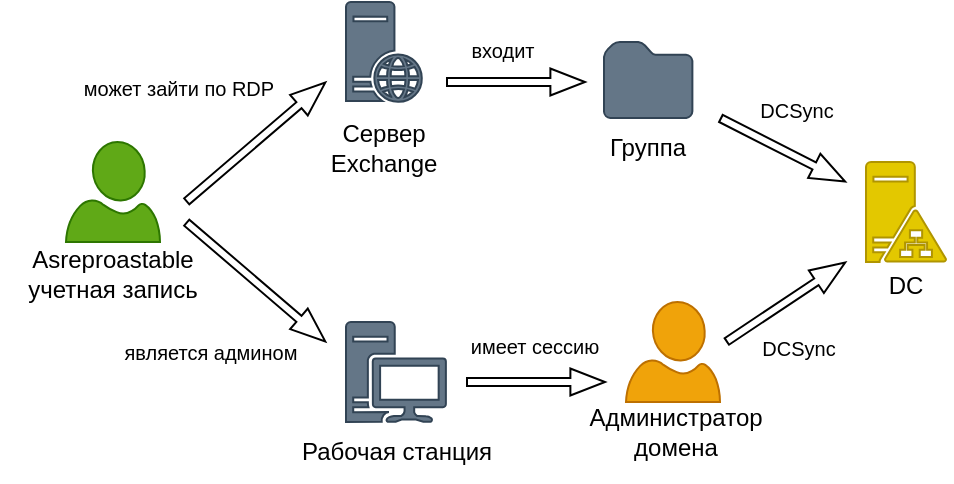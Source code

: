 <mxfile version="21.1.4" type="device">
  <diagram name="Страница 1" id="W1O85sG92k9qmVrpLrZl">
    <mxGraphModel dx="691" dy="378" grid="1" gridSize="10" guides="1" tooltips="1" connect="1" arrows="1" fold="1" page="1" pageScale="1" pageWidth="827" pageHeight="1169" math="0" shadow="0">
      <root>
        <mxCell id="0" />
        <mxCell id="1" parent="0" />
        <mxCell id="S-FpIrsLtHcP34AIuuvS-6" value="" style="sketch=0;aspect=fixed;pointerEvents=1;shadow=0;dashed=0;html=1;labelPosition=center;verticalLabelPosition=bottom;verticalAlign=top;align=center;shape=mxgraph.mscae.enterprise.workstation_client;fillColor=#647687;strokeColor=#314354;fontColor=#ffffff;" vertex="1" parent="1">
          <mxGeometry x="260" y="520" width="50" height="50" as="geometry" />
        </mxCell>
        <mxCell id="S-FpIrsLtHcP34AIuuvS-7" value="" style="sketch=0;aspect=fixed;pointerEvents=1;shadow=0;dashed=0;html=1;strokeColor=#2D7600;labelPosition=center;verticalLabelPosition=bottom;verticalAlign=top;align=center;fillColor=#60a917;shape=mxgraph.azure.user;fontColor=#ffffff;" vertex="1" parent="1">
          <mxGeometry x="120" y="430" width="47" height="50" as="geometry" />
        </mxCell>
        <mxCell id="S-FpIrsLtHcP34AIuuvS-8" value="" style="sketch=0;aspect=fixed;pointerEvents=1;shadow=0;dashed=0;html=1;labelPosition=center;verticalLabelPosition=bottom;verticalAlign=top;align=center;shape=mxgraph.mscae.enterprise.web_server;fillColor=#647687;strokeColor=#314354;fontColor=#ffffff;" vertex="1" parent="1">
          <mxGeometry x="260" y="360" width="38" height="50" as="geometry" />
        </mxCell>
        <mxCell id="S-FpIrsLtHcP34AIuuvS-9" value="" style="sketch=0;aspect=fixed;pointerEvents=1;shadow=0;dashed=0;html=1;strokeColor=#B09500;labelPosition=center;verticalLabelPosition=bottom;verticalAlign=top;align=center;fillColor=#e3c800;shape=mxgraph.mscae.enterprise.ad_fs;fontColor=#000000;" vertex="1" parent="1">
          <mxGeometry x="520" y="440" width="40" height="50" as="geometry" />
        </mxCell>
        <mxCell id="S-FpIrsLtHcP34AIuuvS-10" value="" style="shape=flexArrow;endArrow=classic;html=1;rounded=0;width=3.953;endSize=5.437;endWidth=8.594;" edge="1" parent="1">
          <mxGeometry width="50" height="50" relative="1" as="geometry">
            <mxPoint x="180" y="460" as="sourcePoint" />
            <mxPoint x="250" y="400" as="targetPoint" />
          </mxGeometry>
        </mxCell>
        <mxCell id="S-FpIrsLtHcP34AIuuvS-11" value="" style="shape=flexArrow;endArrow=classic;html=1;rounded=0;width=3.953;endSize=5.437;endWidth=8.594;" edge="1" parent="1">
          <mxGeometry width="50" height="50" relative="1" as="geometry">
            <mxPoint x="180" y="470" as="sourcePoint" />
            <mxPoint x="250" y="530" as="targetPoint" />
          </mxGeometry>
        </mxCell>
        <mxCell id="S-FpIrsLtHcP34AIuuvS-12" value="" style="shape=flexArrow;endArrow=classic;html=1;rounded=0;width=3.953;endSize=5.437;endWidth=8.594;" edge="1" parent="1">
          <mxGeometry width="50" height="50" relative="1" as="geometry">
            <mxPoint x="320" y="550" as="sourcePoint" />
            <mxPoint x="390" y="550" as="targetPoint" />
          </mxGeometry>
        </mxCell>
        <mxCell id="S-FpIrsLtHcP34AIuuvS-13" value="" style="shape=flexArrow;endArrow=classic;html=1;rounded=0;width=3.953;endSize=5.437;endWidth=8.594;" edge="1" parent="1">
          <mxGeometry width="50" height="50" relative="1" as="geometry">
            <mxPoint x="310" y="400" as="sourcePoint" />
            <mxPoint x="380" y="400" as="targetPoint" />
          </mxGeometry>
        </mxCell>
        <mxCell id="S-FpIrsLtHcP34AIuuvS-14" value="" style="sketch=0;aspect=fixed;pointerEvents=1;shadow=0;dashed=0;html=1;strokeColor=#BD7000;labelPosition=center;verticalLabelPosition=bottom;verticalAlign=top;align=center;fillColor=#f0a30a;shape=mxgraph.azure.user;fontColor=#000000;" vertex="1" parent="1">
          <mxGeometry x="400" y="510" width="47" height="50" as="geometry" />
        </mxCell>
        <mxCell id="S-FpIrsLtHcP34AIuuvS-15" value="" style="shape=flexArrow;endArrow=classic;html=1;rounded=0;width=3.953;endSize=5.437;endWidth=8.594;" edge="1" parent="1">
          <mxGeometry width="50" height="50" relative="1" as="geometry">
            <mxPoint x="450" y="530" as="sourcePoint" />
            <mxPoint x="510" y="490" as="targetPoint" />
          </mxGeometry>
        </mxCell>
        <mxCell id="S-FpIrsLtHcP34AIuuvS-16" value="&lt;div&gt;Asreproastable &lt;br&gt;&lt;/div&gt;&lt;div&gt;учетная запись&lt;br&gt;&lt;/div&gt;" style="text;html=1;strokeColor=none;fillColor=none;align=center;verticalAlign=middle;whiteSpace=wrap;rounded=0;" vertex="1" parent="1">
          <mxGeometry x="87" y="481" width="113" height="30" as="geometry" />
        </mxCell>
        <mxCell id="S-FpIrsLtHcP34AIuuvS-17" value="&lt;div&gt;Сервер &lt;br&gt;&lt;/div&gt;&lt;div&gt;Exchange &lt;/div&gt;" style="text;html=1;strokeColor=none;fillColor=none;align=center;verticalAlign=middle;whiteSpace=wrap;rounded=0;" vertex="1" parent="1">
          <mxGeometry x="249" y="418" width="60" height="30" as="geometry" />
        </mxCell>
        <mxCell id="S-FpIrsLtHcP34AIuuvS-18" value="Рабочая станция" style="text;html=1;strokeColor=none;fillColor=none;align=center;verticalAlign=middle;whiteSpace=wrap;rounded=0;" vertex="1" parent="1">
          <mxGeometry x="228.5" y="570" width="113" height="30" as="geometry" />
        </mxCell>
        <mxCell id="S-FpIrsLtHcP34AIuuvS-19" value="" style="sketch=0;aspect=fixed;pointerEvents=1;shadow=0;dashed=0;html=1;strokeColor=#314354;labelPosition=center;verticalLabelPosition=bottom;verticalAlign=top;align=center;fillColor=#647687;shape=mxgraph.mscae.enterprise.folder;fontColor=#ffffff;" vertex="1" parent="1">
          <mxGeometry x="389" y="380" width="44.19" height="38" as="geometry" />
        </mxCell>
        <mxCell id="S-FpIrsLtHcP34AIuuvS-20" value="&lt;div&gt;Группа&lt;br&gt;&lt;/div&gt;" style="text;html=1;strokeColor=none;fillColor=none;align=center;verticalAlign=middle;whiteSpace=wrap;rounded=0;" vertex="1" parent="1">
          <mxGeometry x="381.09" y="418" width="60" height="30" as="geometry" />
        </mxCell>
        <mxCell id="S-FpIrsLtHcP34AIuuvS-21" value="Администратор домена" style="text;html=1;strokeColor=none;fillColor=none;align=center;verticalAlign=middle;whiteSpace=wrap;rounded=0;" vertex="1" parent="1">
          <mxGeometry x="394.5" y="560" width="60" height="30" as="geometry" />
        </mxCell>
        <mxCell id="S-FpIrsLtHcP34AIuuvS-22" value="" style="shape=flexArrow;endArrow=classic;html=1;rounded=0;width=3.953;endSize=5.437;endWidth=8.594;" edge="1" parent="1">
          <mxGeometry width="50" height="50" relative="1" as="geometry">
            <mxPoint x="447" y="418" as="sourcePoint" />
            <mxPoint x="510" y="450" as="targetPoint" />
          </mxGeometry>
        </mxCell>
        <mxCell id="S-FpIrsLtHcP34AIuuvS-23" value="DC" style="text;html=1;strokeColor=none;fillColor=none;align=center;verticalAlign=middle;whiteSpace=wrap;rounded=0;" vertex="1" parent="1">
          <mxGeometry x="517.25" y="487" width="45.5" height="30" as="geometry" />
        </mxCell>
        <mxCell id="S-FpIrsLtHcP34AIuuvS-24" value="имеет сессию" style="text;html=1;strokeColor=none;fillColor=none;align=center;verticalAlign=middle;whiteSpace=wrap;rounded=0;fontSize=10;" vertex="1" parent="1">
          <mxGeometry x="298" y="517" width="113" height="30" as="geometry" />
        </mxCell>
        <mxCell id="S-FpIrsLtHcP34AIuuvS-25" value="DCSync" style="text;html=1;strokeColor=none;fillColor=none;align=center;verticalAlign=middle;whiteSpace=wrap;rounded=0;fontSize=10;" vertex="1" parent="1">
          <mxGeometry x="430.19" y="518" width="113" height="30" as="geometry" />
        </mxCell>
        <mxCell id="S-FpIrsLtHcP34AIuuvS-26" value="DCSync" style="text;html=1;strokeColor=none;fillColor=none;align=center;verticalAlign=middle;whiteSpace=wrap;rounded=0;fontSize=10;" vertex="1" parent="1">
          <mxGeometry x="429.0" y="399" width="113" height="30" as="geometry" />
        </mxCell>
        <mxCell id="S-FpIrsLtHcP34AIuuvS-27" value="входит" style="text;html=1;strokeColor=none;fillColor=none;align=center;verticalAlign=middle;whiteSpace=wrap;rounded=0;fontSize=10;" vertex="1" parent="1">
          <mxGeometry x="281.5" y="369" width="113" height="30" as="geometry" />
        </mxCell>
        <mxCell id="S-FpIrsLtHcP34AIuuvS-28" value="является админом" style="text;html=1;strokeColor=none;fillColor=none;align=center;verticalAlign=middle;whiteSpace=wrap;rounded=0;fontSize=10;" vertex="1" parent="1">
          <mxGeometry x="136.0" y="520" width="113" height="30" as="geometry" />
        </mxCell>
        <mxCell id="S-FpIrsLtHcP34AIuuvS-29" value="может зайти по RDP" style="text;html=1;strokeColor=none;fillColor=none;align=center;verticalAlign=middle;whiteSpace=wrap;rounded=0;fontSize=10;" vertex="1" parent="1">
          <mxGeometry x="120.0" y="388" width="113" height="30" as="geometry" />
        </mxCell>
      </root>
    </mxGraphModel>
  </diagram>
</mxfile>
